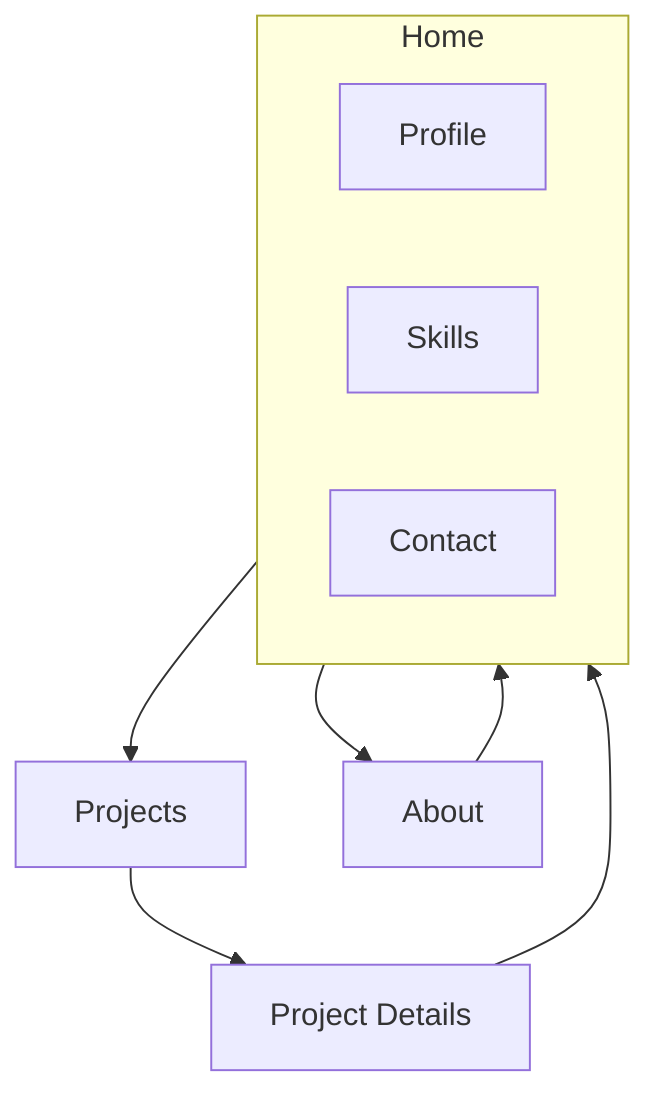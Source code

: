 graph TD
    subgraph Home
        A1[Profile]
        A2[Skills]
        A3[Contact]
    end
    Home --> B[Projects]
    Home --> C[About]
    B --> D[Project Details]
    D --> Home
    C --> Home